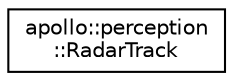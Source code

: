 digraph "Graphical Class Hierarchy"
{
  edge [fontname="Helvetica",fontsize="10",labelfontname="Helvetica",labelfontsize="10"];
  node [fontname="Helvetica",fontsize="10",shape=record];
  rankdir="LR";
  Node1 [label="apollo::perception\l::RadarTrack",height=0.2,width=0.4,color="black", fillcolor="white", style="filled",URL="$classapollo_1_1perception_1_1RadarTrack.html"];
}
